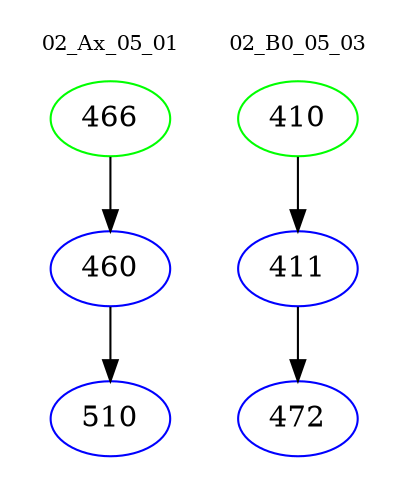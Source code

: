 digraph{
subgraph cluster_0 {
color = white
label = "02_Ax_05_01";
fontsize=10;
T0_466 [label="466", color="green"]
T0_466 -> T0_460 [color="black"]
T0_460 [label="460", color="blue"]
T0_460 -> T0_510 [color="black"]
T0_510 [label="510", color="blue"]
}
subgraph cluster_1 {
color = white
label = "02_B0_05_03";
fontsize=10;
T1_410 [label="410", color="green"]
T1_410 -> T1_411 [color="black"]
T1_411 [label="411", color="blue"]
T1_411 -> T1_472 [color="black"]
T1_472 [label="472", color="blue"]
}
}
